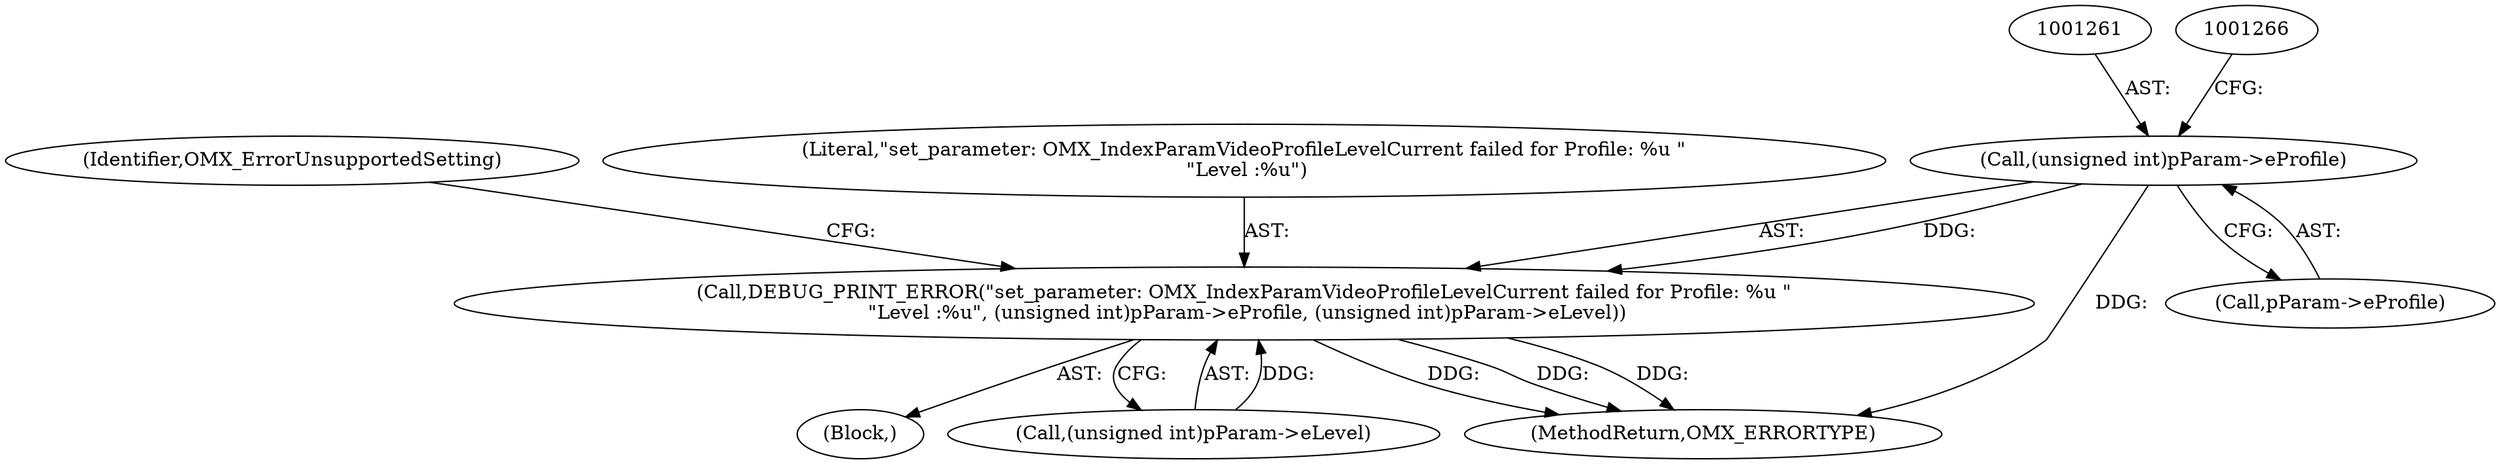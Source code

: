 digraph "0_Android_560ccdb509a7b86186fac0fce1b25bd9a3e6a6e8_7@pointer" {
"1001260" [label="(Call,(unsigned int)pParam->eProfile)"];
"1001258" [label="(Call,DEBUG_PRINT_ERROR(\"set_parameter: OMX_IndexParamVideoProfileLevelCurrent failed for Profile: %u \"\n \"Level :%u\", (unsigned int)pParam->eProfile, (unsigned int)pParam->eLevel))"];
"1001257" [label="(Block,)"];
"1001265" [label="(Call,(unsigned int)pParam->eLevel)"];
"1001271" [label="(Identifier,OMX_ErrorUnsupportedSetting)"];
"1001258" [label="(Call,DEBUG_PRINT_ERROR(\"set_parameter: OMX_IndexParamVideoProfileLevelCurrent failed for Profile: %u \"\n \"Level :%u\", (unsigned int)pParam->eProfile, (unsigned int)pParam->eLevel))"];
"1001259" [label="(Literal,\"set_parameter: OMX_IndexParamVideoProfileLevelCurrent failed for Profile: %u \"\n \"Level :%u\")"];
"1002913" [label="(MethodReturn,OMX_ERRORTYPE)"];
"1001262" [label="(Call,pParam->eProfile)"];
"1001260" [label="(Call,(unsigned int)pParam->eProfile)"];
"1001260" -> "1001258"  [label="AST: "];
"1001260" -> "1001262"  [label="CFG: "];
"1001261" -> "1001260"  [label="AST: "];
"1001262" -> "1001260"  [label="AST: "];
"1001266" -> "1001260"  [label="CFG: "];
"1001260" -> "1002913"  [label="DDG: "];
"1001260" -> "1001258"  [label="DDG: "];
"1001258" -> "1001257"  [label="AST: "];
"1001258" -> "1001265"  [label="CFG: "];
"1001259" -> "1001258"  [label="AST: "];
"1001265" -> "1001258"  [label="AST: "];
"1001271" -> "1001258"  [label="CFG: "];
"1001258" -> "1002913"  [label="DDG: "];
"1001258" -> "1002913"  [label="DDG: "];
"1001258" -> "1002913"  [label="DDG: "];
"1001265" -> "1001258"  [label="DDG: "];
}
